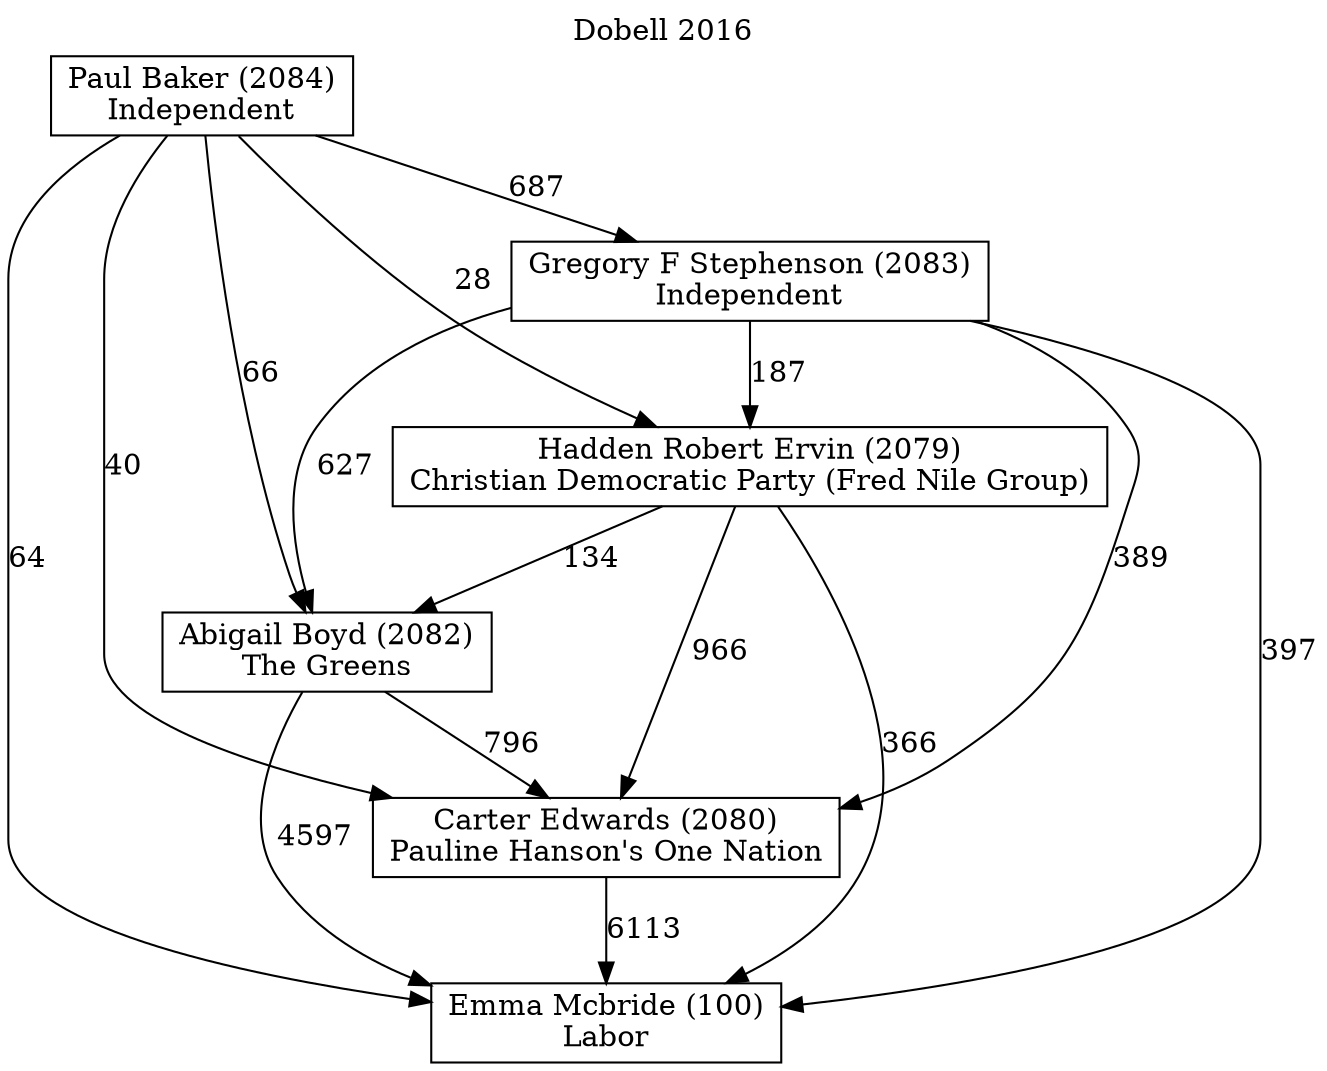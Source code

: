 // House preference flow
digraph "Emma Mcbride (100)_Dobell_2016" {
	graph [label="Dobell 2016" labelloc=t mclimit=10]
	node [shape=box]
	"Emma Mcbride (100)" [label="Emma Mcbride (100)
Labor"]
	"Abigail Boyd (2082)" [label="Abigail Boyd (2082)
The Greens"]
	"Paul Baker (2084)" [label="Paul Baker (2084)
Independent"]
	"Gregory F Stephenson (2083)" [label="Gregory F Stephenson (2083)
Independent"]
	"Carter Edwards (2080)" [label="Carter Edwards (2080)
Pauline Hanson's One Nation"]
	"Hadden Robert Ervin (2079)" [label="Hadden Robert Ervin (2079)
Christian Democratic Party (Fred Nile Group)"]
	"Abigail Boyd (2082)" -> "Carter Edwards (2080)" [label=796]
	"Hadden Robert Ervin (2079)" -> "Abigail Boyd (2082)" [label=134]
	"Paul Baker (2084)" -> "Gregory F Stephenson (2083)" [label=687]
	"Gregory F Stephenson (2083)" -> "Emma Mcbride (100)" [label=397]
	"Paul Baker (2084)" -> "Emma Mcbride (100)" [label=64]
	"Hadden Robert Ervin (2079)" -> "Carter Edwards (2080)" [label=966]
	"Carter Edwards (2080)" -> "Emma Mcbride (100)" [label=6113]
	"Abigail Boyd (2082)" -> "Emma Mcbride (100)" [label=4597]
	"Paul Baker (2084)" -> "Hadden Robert Ervin (2079)" [label=28]
	"Gregory F Stephenson (2083)" -> "Hadden Robert Ervin (2079)" [label=187]
	"Paul Baker (2084)" -> "Carter Edwards (2080)" [label=40]
	"Paul Baker (2084)" -> "Abigail Boyd (2082)" [label=66]
	"Hadden Robert Ervin (2079)" -> "Emma Mcbride (100)" [label=366]
	"Gregory F Stephenson (2083)" -> "Carter Edwards (2080)" [label=389]
	"Gregory F Stephenson (2083)" -> "Abigail Boyd (2082)" [label=627]
}
